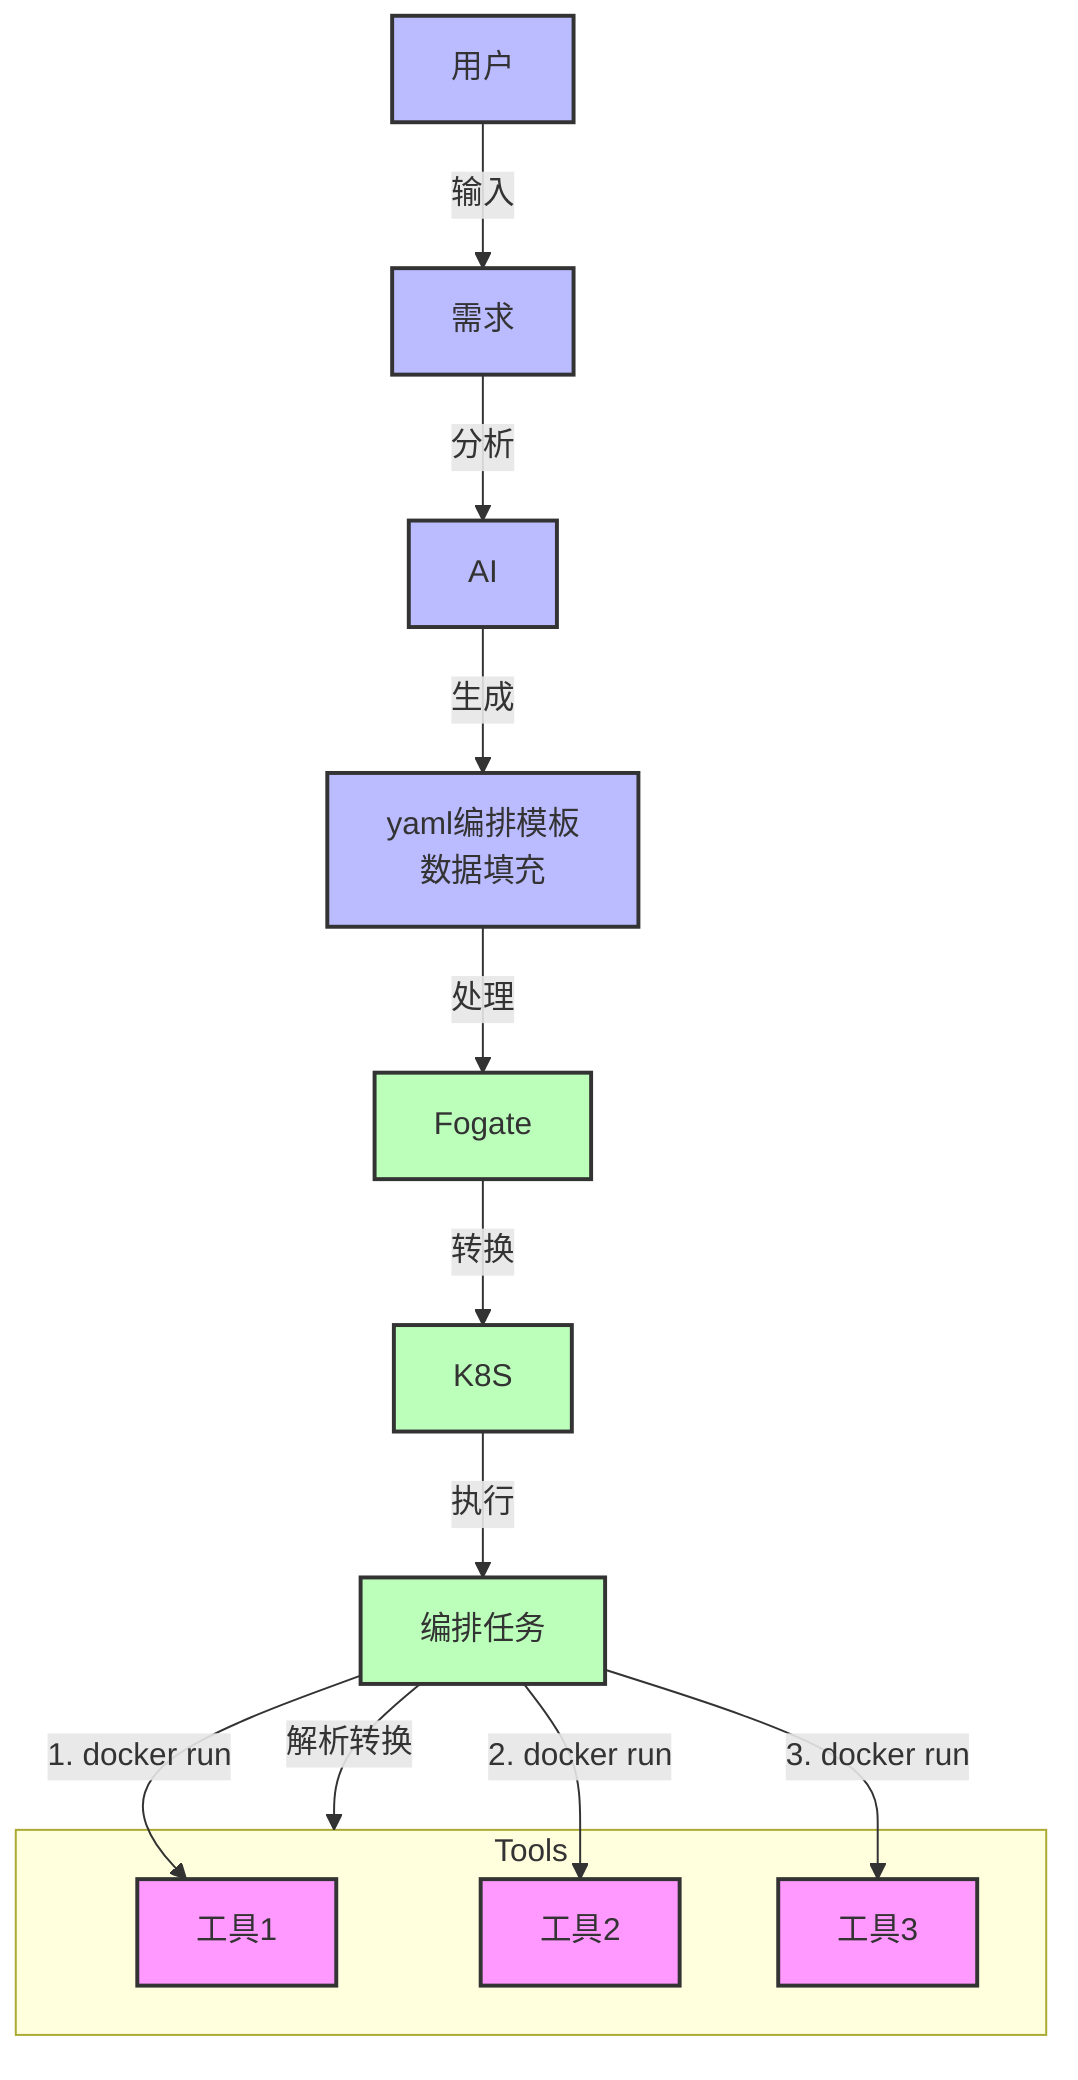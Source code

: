 graph TD
    %% 用户输入部分
    User[用户] -->|输入| Requirements[需求]
    Requirements -->|分析| AI[AI]
    AI -->|生成| YAML[yaml编排模板<br/>数据填充]
    
    %% Fogate 处理部分
    YAML -->|处理| Fogate[Fogate]
    Fogate -->|转换| K8S[K8S]
    
    %% 工具执行部分
    K8S -->|执行| Task[编排任务]
    Task -->|解析转换| Tools
    
    %% 工具定义
    subgraph Tools
        Tool1[工具1]
        Tool2[工具2]
        Tool3[工具3]
    end
    
    %% 工具执行流程
    Task -->|1. docker run| Tool1
    Task -->|2. docker run| Tool2
    Task -->|3. docker run| Tool3
    
    %% 样式定义
    classDef default fill:#f9f,stroke:#333,stroke-width:2px;
    classDef process fill:#bbf,stroke:#333,stroke-width:2px;
    classDef system fill:#bfb,stroke:#333,stroke-width:2px;
    
    class User,Requirements,AI,YAML process;
    class Fogate,K8S,Task system;